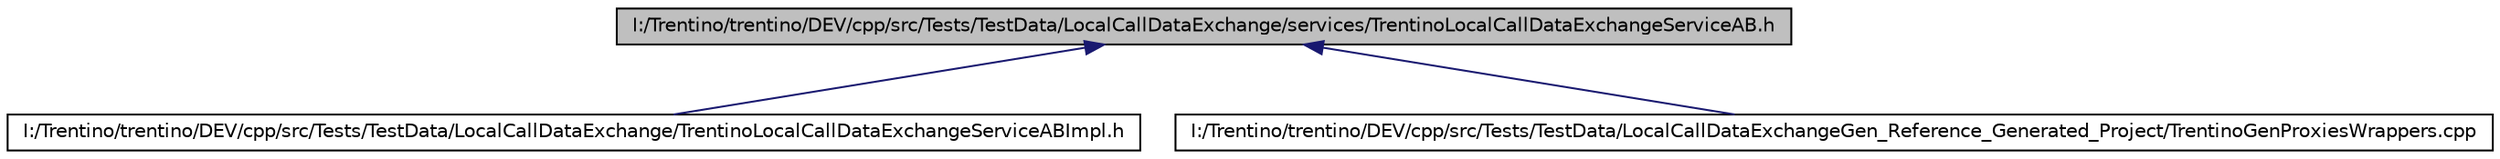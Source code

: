 digraph G
{
  edge [fontname="Helvetica",fontsize="10",labelfontname="Helvetica",labelfontsize="10"];
  node [fontname="Helvetica",fontsize="10",shape=record];
  Node1 [label="I:/Trentino/trentino/DEV/cpp/src/Tests/TestData/LocalCallDataExchange/services/TrentinoLocalCallDataExchangeServiceAB.h",height=0.2,width=0.4,color="black", fillcolor="grey75", style="filled" fontcolor="black"];
  Node1 -> Node2 [dir="back",color="midnightblue",fontsize="10",style="solid",fontname="Helvetica"];
  Node2 [label="I:/Trentino/trentino/DEV/cpp/src/Tests/TestData/LocalCallDataExchange/TrentinoLocalCallDataExchangeServiceABImpl.h",height=0.2,width=0.4,color="black", fillcolor="white", style="filled",URL="$_test_data_2_local_call_data_exchange_2_trentino_local_call_data_exchange_service_a_b_impl_8h.html"];
  Node1 -> Node3 [dir="back",color="midnightblue",fontsize="10",style="solid",fontname="Helvetica"];
  Node3 [label="I:/Trentino/trentino/DEV/cpp/src/Tests/TestData/LocalCallDataExchangeGen_Reference_Generated_Project/TrentinoGenProxiesWrappers.cpp",height=0.2,width=0.4,color="black", fillcolor="white", style="filled",URL="$_local_call_data_exchange_gen___reference___generated___project_2_trentino_gen_proxies_wrappers_8cpp.html"];
}
